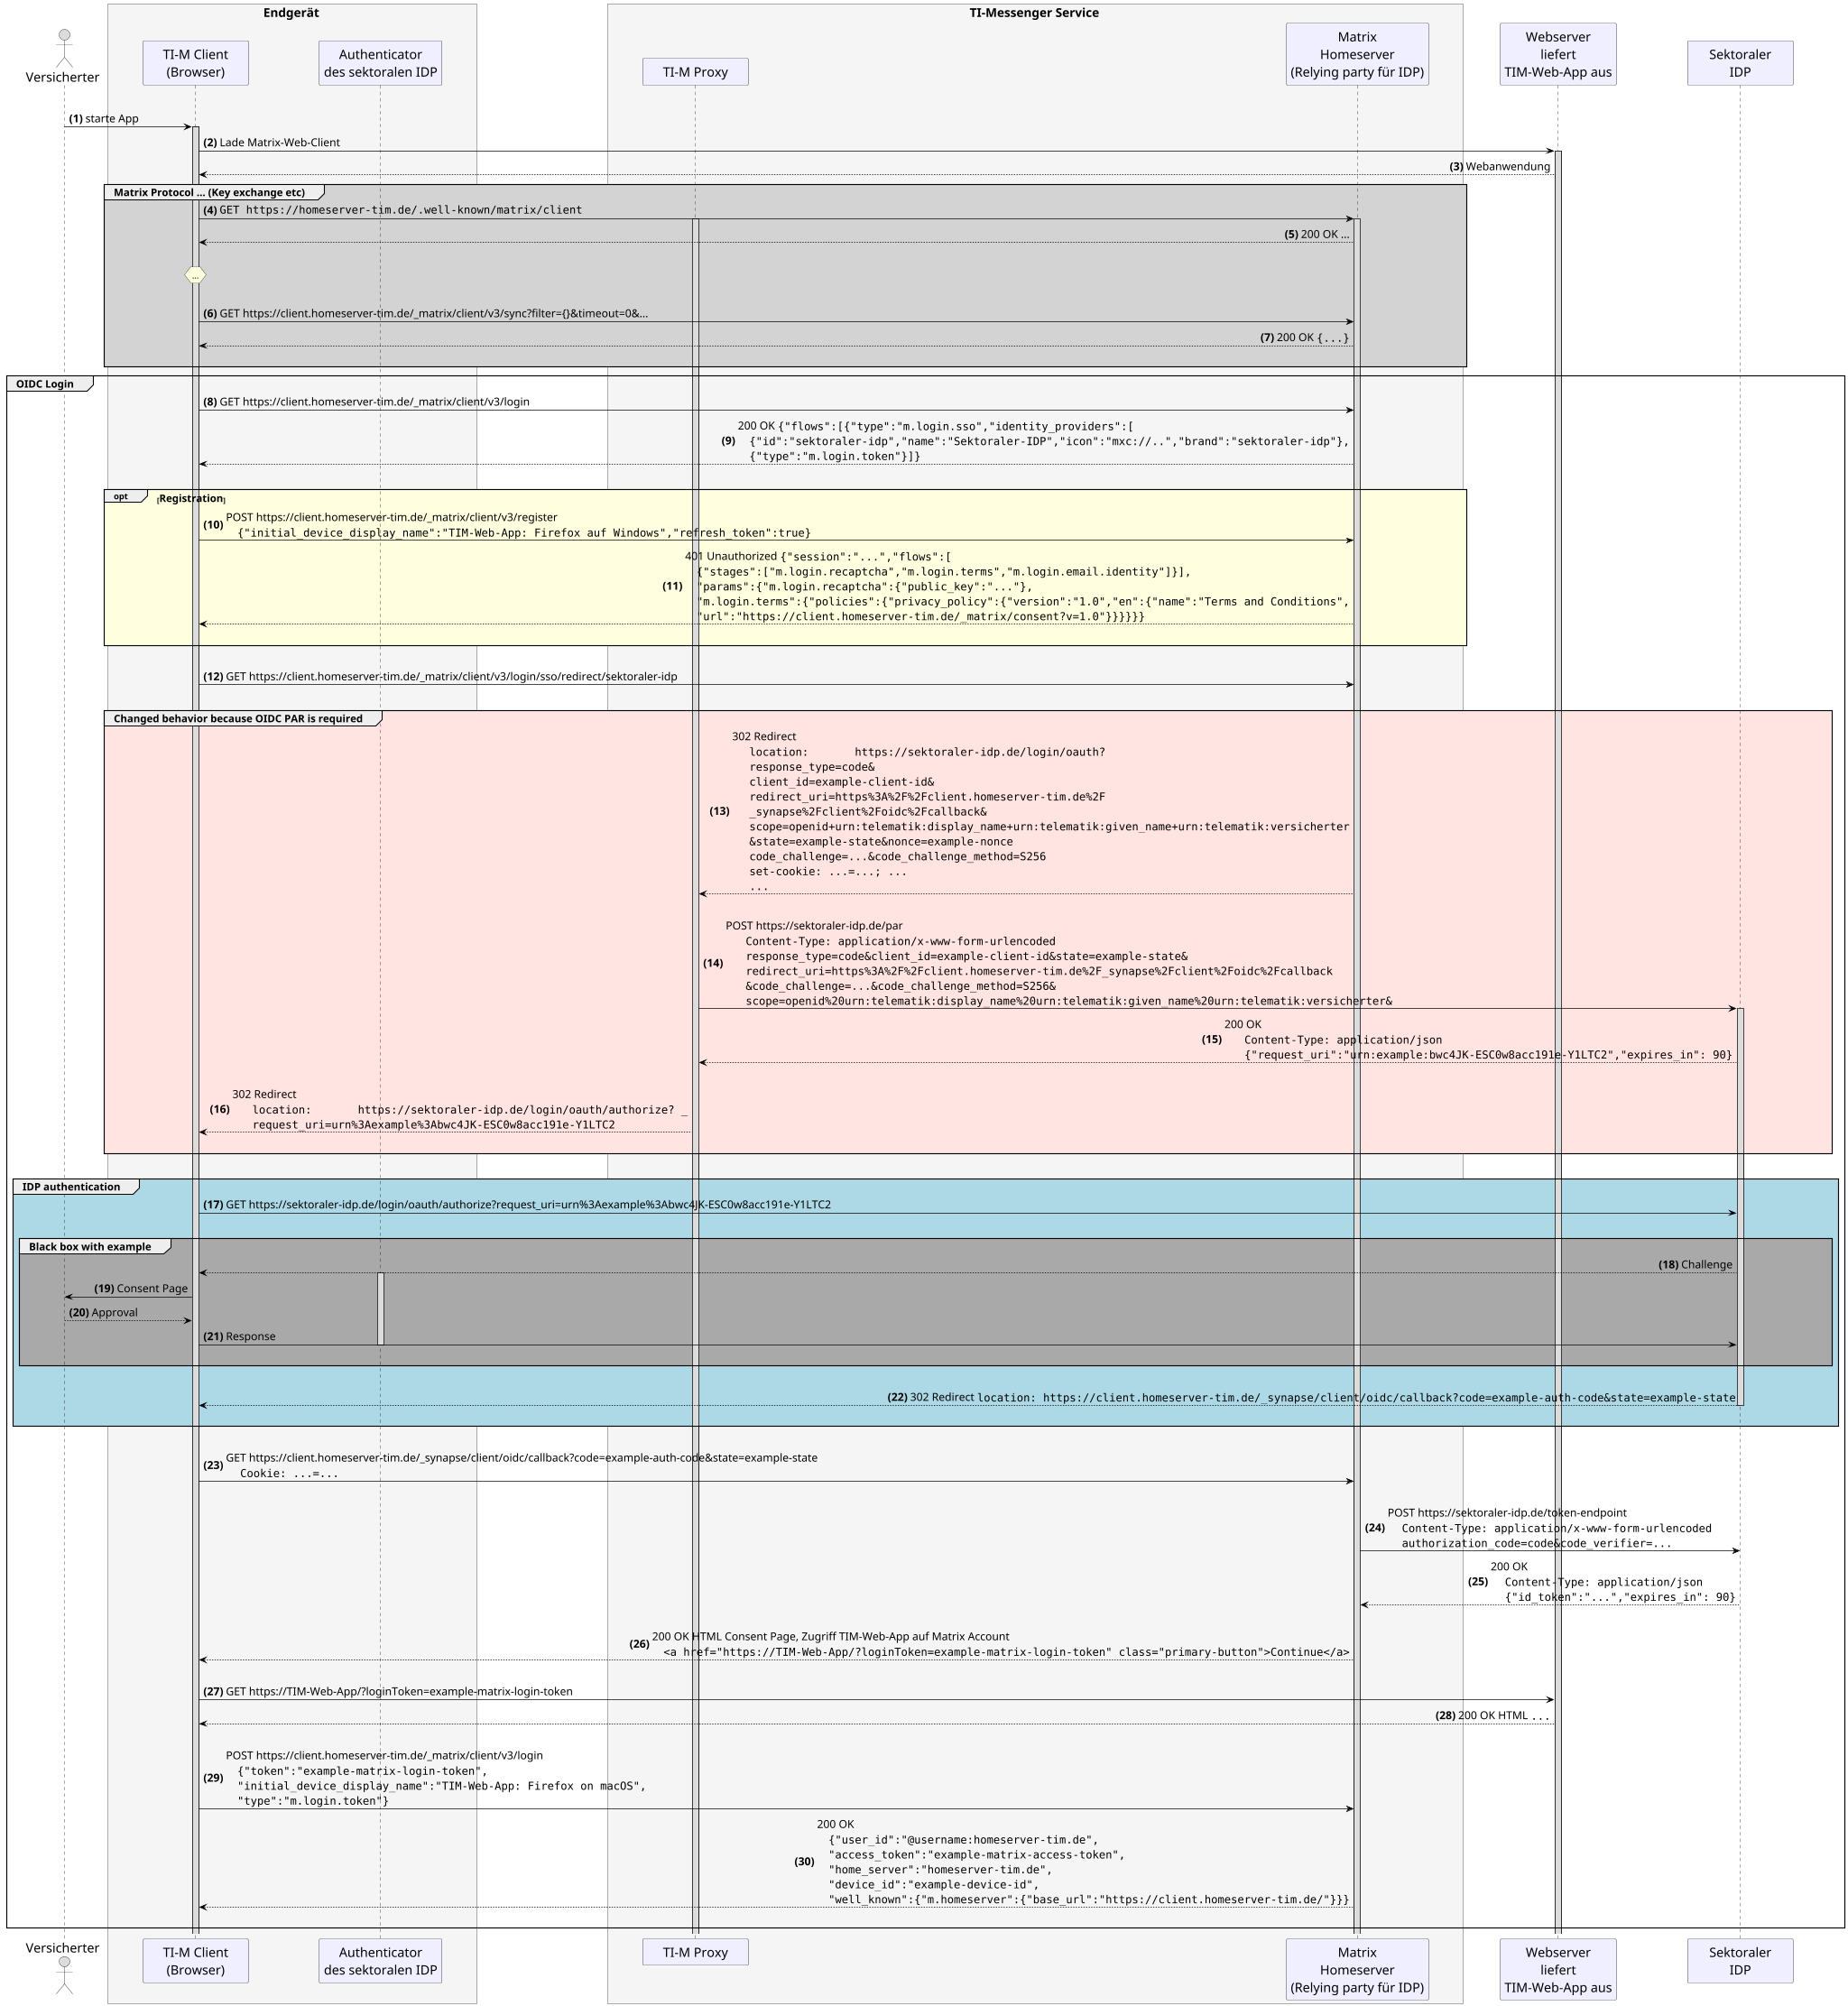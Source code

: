 @startuml "TI-Messenger_OIDC_Login"
skinparam sequenceMessageAlign direction
skinparam WrapWidth 300
skinparam minClassWidth 150
skinparam BoxPadding 1
skinparam ParticipantPadding 50
skinparam sequenceReferenceHeaderBackgroundColor palegreen
scale max 2048 width

skinparam sequence {
ArrowColor black
ArrowFontSize 17
ActorBorderColor black
LifeLineBorderColor black
LifeLineBackgroundColor Gainsboro

ParticipantBorderColor Motivation
ParticipantBackgroundColor Motivation
ParticipantFontSize 20
ParticipantFontColor black
ParticipantBorderColor Black
ParticipantBackgroundColor MOTIVATION

ActorBackgroundColor Gainsboro
ActorFontColor black
ActorFontSize 20
}

autonumber "<b>(0)"

actor us as "Versicherter"
box <size:19>Endgerät</size> #WhiteSmoke
  participant app as "TI-M Client\n(Browser)"
  participant au as "Authenticator\ndes sektoralen IDP"
end box
box <size:19>TI-Messenger Service</size> #WhiteSmoke
  participant pr as "TI-M Proxy"
  participant hs as "Matrix\nHomeserver\n(Relying party für IDP)"
end box
participant mc as "Webserver\nliefert\nTIM-Web-App aus"
participant idp as "Sektoraler\nIDP"

|||

us -> app: starte App

activate app
  app -> mc: Lade Matrix-Web-Client
  activate mc
  mc --> app: Webanwendung
  group #LightGray <size:16>Matrix Protocol ... (Key exchange etc)</size>
    app -> hs:""GET https://homeserver-tim.de/.well-known/matrix/client""
    activate hs
    activate pr
    hs --> app: 200 OK ...
    |||
    hnote over app : ...
    |||
    app -> hs: GET https://client.homeserver-tim.de/_matrix/client/v3/sync?filter={}&timeout=0&...
    hs --> app: 200 OK ""{...}""
    |||
  end 'group
  group <size:16>OIDC Login</size>
    app -> hs: GET https://client.homeserver-tim.de/_matrix/client/v3/login
    hs --> app: 200 OK ""{"flows":[{"type":"m.login.sso","identity_providers":[""\n\
    ""{"id":"sektoraler-idp","name":"Sektoraler-IDP","icon":"mxc://..","brand":"sektoraler-idp"},""\n\
    ""{"type":"m.login.token"}]}""
    |||
    opt #LightYellow <size:16>Registration</size>
    app -> hs: POST https://client.homeserver-tim.de/_matrix/client/v3/register\n\
    ""{"initial_device_display_name":"TIM-Web-App: Firefox auf Windows","refresh_token":true}""
    hs --> app: 401 Unauthorized ""{"session":"...","flows":[""\n\
    ""{"stages":["m.login.recaptcha","m.login.terms","m.login.email.identity"]}],""\n\
    """params":{"m.login.recaptcha":{"public_key":"..."},""\n\
    """m.login.terms":{"policies":{"privacy_policy":{"version":"1.0","en":{"name":"Terms and Conditions",""\n\
    """url":"https://client.homeserver-tim.de/_matrix/consent?v=1.0"}}}}}}""
    |||
    end 'opt
    |||
    app -> hs: GET https://client.homeserver-tim.de/_matrix/client/v3/login/sso/redirect/sektoraler-idp
    |||
    group #MistyRose <size:16>Changed behavior because OIDC PAR is required</size>
      hs --> pr: 302 Redirect\n\
      ""location:	https://sektoraler-idp.de/login/oauth?""\n\
      ""response_type=code&""\n\
      ""client_id=example-client-id&""\n\
      ""redirect_uri=https%3A%2F%2Fclient.homeserver-tim.de%2F""\n\
      ""_synapse%2Fclient%2Foidc%2Fcallback&""\n\
      ""scope=openid+urn:telematik:display_name+urn:telematik:given_name+urn:telematik:versicherter""\n\
      ""&state=example-state&nonce=example-nonce""\n\
      ""code_challenge=...&code_challenge_method=S256""\n\
      ""set-cookie: ...=...; ...""\n\
      ""...""
      |||
      pr -> idp: POST https://sektoraler-idp.de/par\n\
       ""Content-Type: application/x-www-form-urlencoded""\n\
       ""response_type=code&client_id=example-client-id&state=example-state&""\n\
       ""redirect_uri=https%3A%2F%2Fclient.homeserver-tim.de%2F_synapse%2Fclient%2Foidc%2Fcallback""\n\
       ""&code_challenge=...&code_challenge_method=S256&""\n\
       ""scope=openid%20urn:telematik:display_name%20urn:telematik:given_name%20urn:telematik:versicherter&""
      activate idp
      idp --> pr: 200 OK\n\
       ""Content-Type: application/json""\n\
       ""{"request_uri":"urn:example:bwc4JK-ESC0w8acc191e-Y1LTC2","expires_in": 90}""
      |||
      pr --> app: 302 Redirect\n\
       ""location:	https://sektoraler-idp.de/login/oauth/authorize? _""\n\
       ""request_uri=urn%3Aexample%3Abwc4JK-ESC0w8acc191e-Y1LTC2""
      |||
    end 'group
    |||
    group #LightBlue <size:16>IDP authentication</size>
      app -> idp: GET	https://sektoraler-idp.de/login/oauth/authorize?request_uri=urn%3Aexample%3Abwc4JK-ESC0w8acc191e-Y1LTC2
      |||
      group #DarkGray <size:16>Black box with example</size>
        idp --> app: Challenge
        activate au
        app -> us: Consent Page
        us --> app: Approval
        app -> idp: Response
      deactivate au
      |||
      end 'group
      |||
      idp --> app: 302 Redirect ""location: https://client.homeserver-tim.de/_synapse/client/oidc/callback?code=example-auth-code&state=example-state""
      deactivate idp
      |||
    end 'group
    |||
    app -> hs: GET https://client.homeserver-tim.de/_synapse/client/oidc/callback?code=example-auth-code&state=example-state\n\
     ""Cookie: ...=...""
    |||
    hs -> idp: POST https://sektoraler-idp.de/token-endpoint\n\
     ""Content-Type: application/x-www-form-urlencoded""\n\
     ""authorization_code=code&code_verifier=...""
    idp --> hs: 200 OK\n\
     ""Content-Type: application/json""\n\
     ""{"id_token":"...","expires_in": 90}""
    |||
    hs --> app: 200 OK HTML Consent Page, Zugriff TIM-Web-App auf Matrix Account\n\
    ""<a href="https://TIM-Web-App/?loginToken=example-matrix-login-token" class="primary-button">Continue</a>""
    |||
    app -> mc: GET https://TIM-Web-App/?loginToken=example-matrix-login-token
    mc --> app: 200 OK HTML ""...""
    |||
    app -> hs: POST https://client.homeserver-tim.de/_matrix/client/v3/login\n\
    ""{"token":"example-matrix-login-token",""\n\
    """initial_device_display_name":"TIM-Web-App: Firefox on macOS",""\n\
    """type":"m.login.token"}""
    hs --> app: 200 OK\n\
    ""{"user_id":"@username:homeserver-tim.de",""\n\
    """access_token":"example-matrix-access-token",""\n\
    """home_server":"homeserver-tim.de",""\n\
    """device_id":"example-device-id",""\n\
    """well_known":{"m.homeserver":{"base_url":"https://client.homeserver-tim.de/"}}}""
    |||
  end 'group
@enduml
